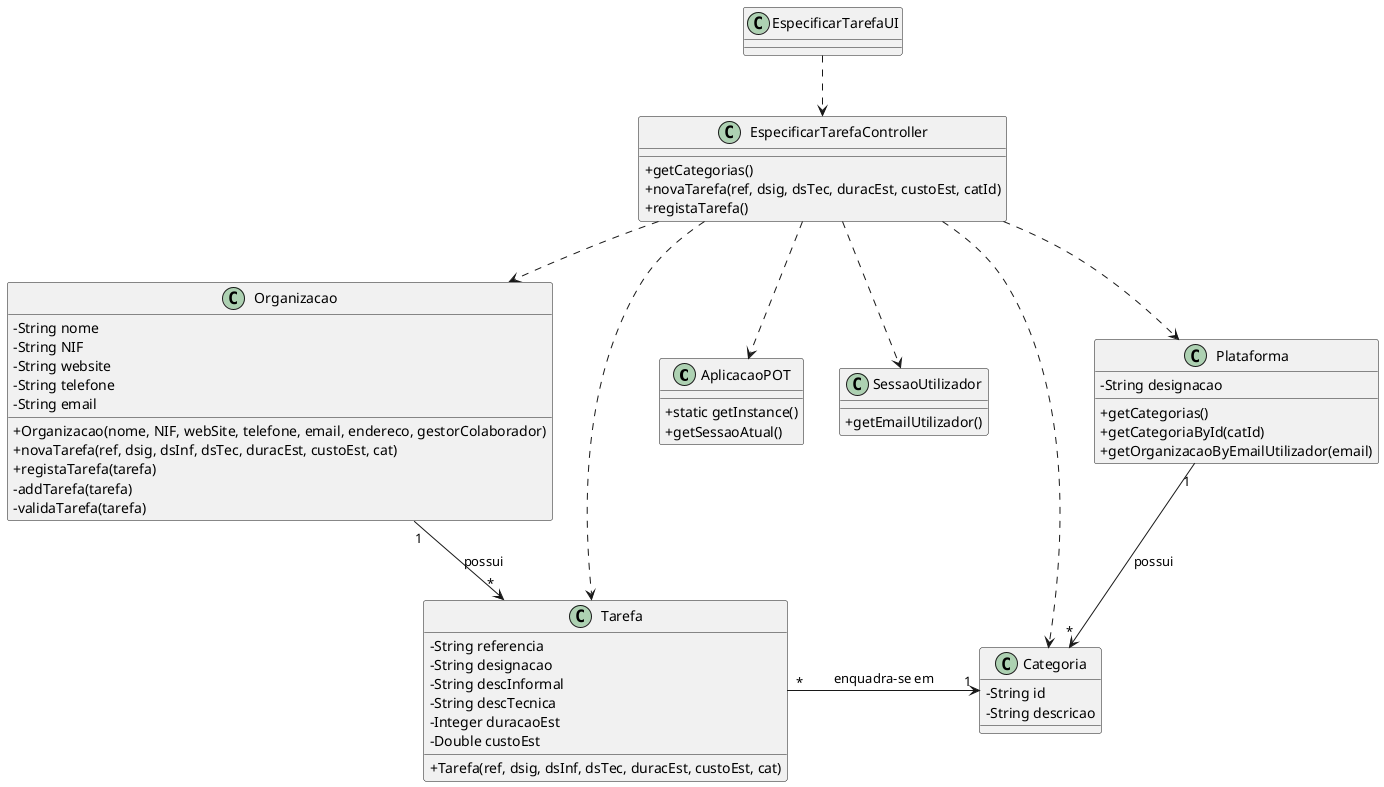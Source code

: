 @startuml
skinparam classAttributeIconSize 0

class AplicacaoPOT
{
  +static getInstance()
  +getSessaoAtual()
}

class SessaoUtilizador
{
  +getEmailUtilizador()
}

class Tarefa {
  -String referencia
  -String designacao
  -String descInformal
  -String descTecnica
  -Integer duracaoEst
  -Double custoEst
  +Tarefa(ref, dsig, dsInf, dsTec, duracEst, custoEst, cat)
}

class Categoria {
  -String id
  -String descricao
}

class Organizacao {
  -String nome
  -String NIF
  -String website
  -String telefone
  -String email
  +Organizacao(nome, NIF, webSite, telefone, email, endereco, gestorColaborador)
  +novaTarefa(ref, dsig, dsInf, dsTec, duracEst, custoEst, cat)
  +registaTarefa(tarefa)
  -addTarefa(tarefa)
  -validaTarefa(tarefa)
}

class Plataforma {
  -String designacao
  +getCategorias()
  +getCategoriaById(catId)
  +getOrganizacaoByEmailUtilizador(email)
}

class EspecificarTarefaController {
  +getCategorias()
  +novaTarefa(ref, dsig, dsTec, duracEst, custoEst, catId)
  +registaTarefa()
}

class EspecificarTarefaUI {

}

EspecificarTarefaUI ..> EspecificarTarefaController
EspecificarTarefaController ..> Plataforma
EspecificarTarefaController ..> Categoria
EspecificarTarefaController ..> Tarefa
EspecificarTarefaController ..> Organizacao
EspecificarTarefaController ..> AplicacaoPOT
EspecificarTarefaController ..> SessaoUtilizador
Tarefa "*" -> "1" Categoria : enquadra-se em
Plataforma "1" --> "*" Categoria : possui
Organizacao "1" --> "*" Tarefa : possui


@enduml
